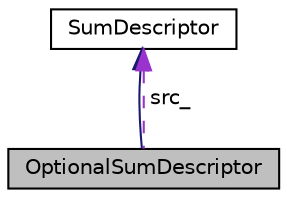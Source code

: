 digraph "OptionalSumDescriptor"
{
  edge [fontname="Helvetica",fontsize="10",labelfontname="Helvetica",labelfontsize="10"];
  node [fontname="Helvetica",fontsize="10",shape=record];
  Node2 [label="OptionalSumDescriptor",height=0.2,width=0.4,color="black", fillcolor="grey75", style="filled", fontcolor="black"];
  Node3 -> Node2 [dir="back",color="midnightblue",fontsize="10",style="solid",fontname="Helvetica"];
  Node3 [label="SumDescriptor",height=0.2,width=0.4,color="black", fillcolor="white", style="filled",URL="$classkaldi_1_1nnet3_1_1SumDescriptor.html",tooltip="This is an abstract base-class. "];
  Node3 -> Node2 [dir="back",color="darkorchid3",fontsize="10",style="dashed",label=" src_" ,fontname="Helvetica"];
}
